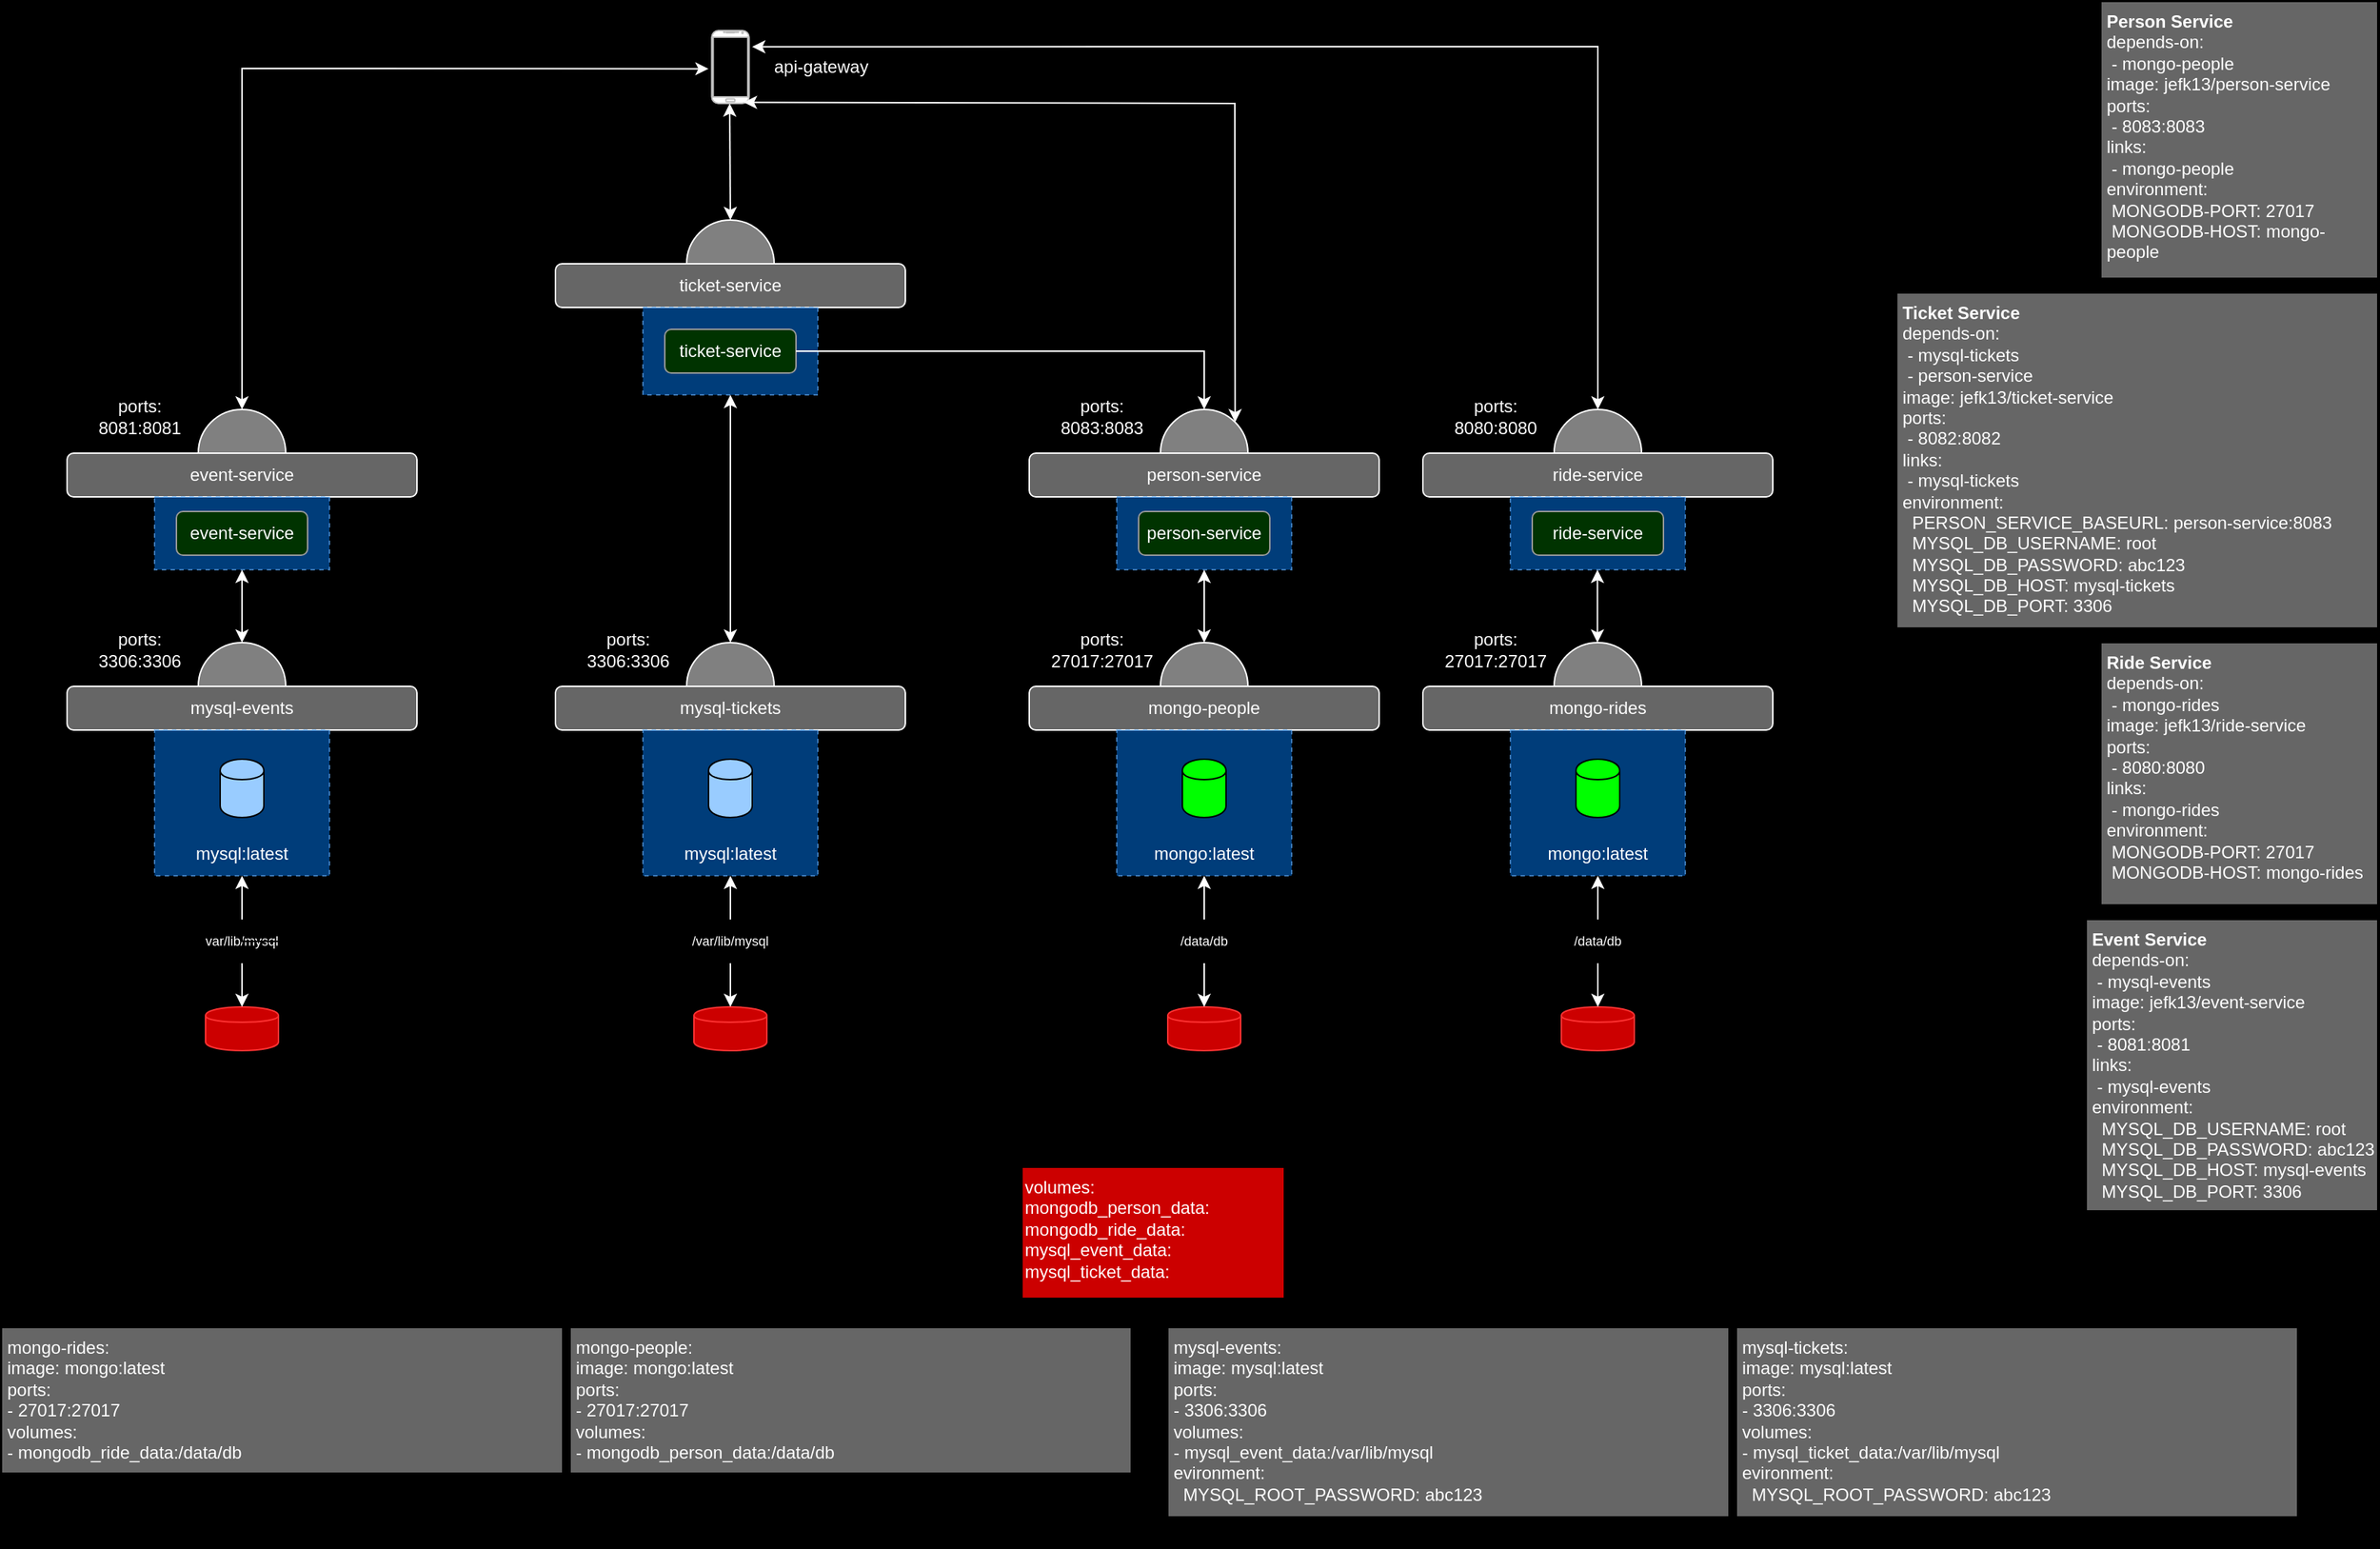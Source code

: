<mxfile version="25.0.3">
  <diagram name="Page-1" id="-sLu5EsLMUIvVq8ikMaI">
    <mxGraphModel dx="1593" dy="860" grid="1" gridSize="10" guides="1" tooltips="1" connect="1" arrows="1" fold="1" page="1" pageScale="1" pageWidth="850" pageHeight="1100" background="#000000" math="0" shadow="0">
      <root>
        <mxCell id="0" />
        <mxCell id="1" parent="0" />
        <mxCell id="pISSWWKWk6RPVyupkc65-1" value="&lt;div align=&quot;left&quot;&gt;&lt;b&gt;Person Service&lt;/b&gt;&lt;/div&gt;&lt;div align=&quot;left&quot;&gt;depends-on:&lt;/div&gt;&lt;div align=&quot;left&quot;&gt;&lt;b&gt;&amp;nbsp;&lt;/b&gt;- mongo-people&lt;b&gt;&lt;br&gt;&lt;/b&gt;&lt;/div&gt;&lt;div align=&quot;left&quot;&gt;image: jefk13/person-service&lt;br&gt;&lt;/div&gt;&lt;div&gt;ports:&lt;/div&gt;&lt;div&gt;&amp;nbsp;- 8083:8083&lt;/div&gt;&lt;div&gt;links:&lt;/div&gt;&lt;div&gt;&amp;nbsp;- mongo-people&lt;/div&gt;&lt;div&gt;environment:&lt;/div&gt;&lt;div&gt;&amp;nbsp;MONGODB-PORT: 27017&lt;br&gt;&lt;/div&gt;&lt;div&gt;&amp;nbsp;MONGODB-HOST: mongo-people&lt;br&gt;&lt;/div&gt;" style="whiteSpace=wrap;html=1;aspect=fixed;fillColor=#666666;align=left;rounded=0;verticalAlign=top;spacingLeft=2;fontColor=#FFFFFF;" parent="1" vertex="1">
          <mxGeometry x="1500" y="10" width="190" height="190" as="geometry" />
        </mxCell>
        <mxCell id="pISSWWKWk6RPVyupkc65-2" value="&lt;div align=&quot;left&quot;&gt;&lt;b&gt;Ticket Service&lt;/b&gt;&lt;/div&gt;&lt;div align=&quot;left&quot;&gt;depends-on:&lt;/div&gt;&lt;div align=&quot;left&quot;&gt;&amp;nbsp;- mysql-tickets&lt;/div&gt;&lt;div align=&quot;left&quot;&gt;&amp;nbsp;- person-service&lt;b&gt;&lt;br&gt;&lt;/b&gt;&lt;/div&gt;&lt;div align=&quot;left&quot;&gt;image: jefk13/ticket-service&lt;br&gt;&lt;/div&gt;&lt;div&gt;ports:&lt;/div&gt;&lt;div&gt;&amp;nbsp;- 8082:8082&lt;/div&gt;&lt;div&gt;links:&lt;/div&gt;&lt;div&gt;&amp;nbsp;- mysql-tickets&lt;/div&gt;&lt;div&gt;environment:&lt;/div&gt;&amp;nbsp; PERSON_SERVICE_BASEURL: person-service:8083&lt;br&gt;&amp;nbsp; MYSQL_DB_USERNAME: root&lt;br&gt;&amp;nbsp; MYSQL_DB_PASSWORD: abc123&lt;br&gt;&amp;nbsp; MYSQL_DB_HOST: mysql-tickets&lt;br&gt;&amp;nbsp; MYSQL_DB_PORT: 3306" style="whiteSpace=wrap;html=1;fillColor=#666666;align=left;rounded=0;verticalAlign=top;spacingLeft=2;fontColor=#FFFFFF;" parent="1" vertex="1">
          <mxGeometry x="1360" y="210" width="330" height="230" as="geometry" />
        </mxCell>
        <mxCell id="pISSWWKWk6RPVyupkc65-3" value="&lt;div align=&quot;left&quot;&gt;&lt;b&gt;Ride Service&lt;/b&gt;&lt;/div&gt;&lt;div align=&quot;left&quot;&gt;depends-on:&lt;/div&gt;&lt;div align=&quot;left&quot;&gt;&amp;nbsp;- mongo-rides&lt;/div&gt;&lt;div align=&quot;left&quot;&gt;image: jefk13/ride-service&lt;br&gt;&lt;/div&gt;&lt;div&gt;ports:&lt;/div&gt;&lt;div&gt;&amp;nbsp;- 8080:8080&lt;/div&gt;&lt;div&gt;links:&lt;/div&gt;&lt;div&gt;&amp;nbsp;- mongo-rides&lt;/div&gt;&lt;div&gt;environment:&lt;/div&gt;&lt;div&gt;&amp;nbsp;MONGODB-PORT: 27017&lt;br&gt;&lt;/div&gt;&amp;nbsp;MONGODB-HOST: mongo-rides" style="whiteSpace=wrap;html=1;fillColor=#666666;align=left;rounded=0;verticalAlign=top;spacingLeft=2;fontColor=#FFFFFF;" parent="1" vertex="1">
          <mxGeometry x="1500" y="450" width="190" height="180" as="geometry" />
        </mxCell>
        <mxCell id="pISSWWKWk6RPVyupkc65-4" value="&lt;div align=&quot;left&quot;&gt;&lt;b&gt;Event Service&lt;/b&gt;&lt;/div&gt;&lt;div align=&quot;left&quot;&gt;depends-on:&lt;/div&gt;&lt;div align=&quot;left&quot;&gt;&amp;nbsp;- mysql-events&lt;/div&gt;&lt;div align=&quot;left&quot;&gt;image: jefk13/event-service&lt;br&gt;&lt;/div&gt;&lt;div&gt;ports:&lt;/div&gt;&lt;div&gt;&amp;nbsp;- 8081:8081&lt;/div&gt;&lt;div&gt;links:&lt;/div&gt;&lt;div&gt;&amp;nbsp;- mysql-events&lt;/div&gt;environment:&lt;br&gt;&amp;nbsp; MYSQL_DB_USERNAME: root&lt;br&gt;&amp;nbsp; MYSQL_DB_PASSWORD: abc123&lt;br&gt;&amp;nbsp; MYSQL_DB_HOST: mysql-events&lt;br&gt;&amp;nbsp; MYSQL_DB_PORT: 3306" style="whiteSpace=wrap;html=1;fillColor=#666666;align=left;rounded=0;verticalAlign=top;spacingLeft=2;fontColor=#FFFFFF;" parent="1" vertex="1">
          <mxGeometry x="1490" y="640" width="200" height="200" as="geometry" />
        </mxCell>
        <mxCell id="pISSWWKWk6RPVyupkc65-7" value="&lt;span style=&quot;left: 37.484px; top: 332.295px; font-family: sans-serif; transform: scaleX(0.963);&quot; role=&quot;presentation&quot; dir=&quot;ltr&quot; class=&quot;textLayer--absolute&quot;&gt;mongo-people:&lt;/span&gt;&lt;br role=&quot;presentation&quot; class=&quot;textLayer--absolute&quot;&gt;&lt;span style=&quot;left: 39.397px; top: 340.327px; font-family: sans-serif; transform: scaleX(0.887);&quot; role=&quot;presentation&quot; dir=&quot;ltr&quot; class=&quot;textLayer--absolute&quot;&gt;image: mongo:latest&lt;/span&gt;&lt;br role=&quot;presentation&quot; class=&quot;textLayer--absolute&quot;&gt;&lt;span style=&quot;left: 39.397px; top: 348.933px; font-family: sans-serif; transform: scaleX(0.897);&quot; role=&quot;presentation&quot; dir=&quot;ltr&quot; class=&quot;textLayer--absolute&quot;&gt;ports:&lt;/span&gt;&lt;br role=&quot;presentation&quot; class=&quot;textLayer--absolute&quot;&gt;&lt;span style=&quot;left: 43.223px; top: 356.965px; font-family: sans-serif; transform: scaleX(0.938);&quot; role=&quot;presentation&quot; dir=&quot;ltr&quot; class=&quot;textLayer--absolute&quot;&gt;- 27017:27017&lt;/span&gt;&lt;br role=&quot;presentation&quot; class=&quot;textLayer--absolute&quot;&gt;&lt;span style=&quot;left: 39.397px; top: 365.571px; font-family: sans-serif; transform: scaleX(0.883);&quot; role=&quot;presentation&quot; dir=&quot;ltr&quot; class=&quot;textLayer--absolute&quot;&gt;volumes:&lt;/span&gt;&lt;br role=&quot;presentation&quot; class=&quot;textLayer--absolute&quot;&gt;&lt;span style=&quot;left: 43.223px; top: 373.603px; font-family: sans-serif; transform: scaleX(0.879);&quot; role=&quot;presentation&quot; dir=&quot;ltr&quot; class=&quot;textLayer--absolute&quot;&gt;- mongodb_person_data:/data/db&lt;/span&gt;&lt;span style=&quot;left: 41.31px; top: 390.242px; font-family: sans-serif; transform: scaleX(0.937);&quot; role=&quot;presentation&quot; dir=&quot;ltr&quot; class=&quot;textLayer--absolute&quot;&gt; &lt;br&gt;&lt;/span&gt;&lt;div&gt;&lt;br&gt;&lt;/div&gt;" style="whiteSpace=wrap;html=1;fillColor=#666666;align=left;rounded=0;verticalAlign=top;spacingLeft=2;fontSize=12;fontColor=#FFFFFF;" parent="1" vertex="1">
          <mxGeometry x="450" y="920" width="385" height="100" as="geometry" />
        </mxCell>
        <mxCell id="12s4rS00wi9rZ55LQjnT-1" value="&lt;span style=&quot;left: 37.484px; top: 332.295px; font-family: sans-serif; transform: scaleX(0.963);&quot; role=&quot;presentation&quot; dir=&quot;ltr&quot; class=&quot;textLayer--absolute&quot;&gt;mysql-tickets:&lt;/span&gt;&lt;br role=&quot;presentation&quot; class=&quot;textLayer--absolute&quot;&gt;&lt;span style=&quot;left: 39.397px; top: 340.327px; font-family: sans-serif; transform: scaleX(0.887);&quot; role=&quot;presentation&quot; dir=&quot;ltr&quot; class=&quot;textLayer--absolute&quot;&gt;image: mysql:latest&lt;/span&gt;&lt;br role=&quot;presentation&quot; class=&quot;textLayer--absolute&quot;&gt;&lt;span style=&quot;left: 39.397px; top: 348.933px; font-family: sans-serif; transform: scaleX(0.897);&quot; role=&quot;presentation&quot; dir=&quot;ltr&quot; class=&quot;textLayer--absolute&quot;&gt;ports:&lt;/span&gt;&lt;br role=&quot;presentation&quot; class=&quot;textLayer--absolute&quot;&gt;&lt;span style=&quot;left: 43.223px; top: 356.965px; font-family: sans-serif; transform: scaleX(0.938);&quot; role=&quot;presentation&quot; dir=&quot;ltr&quot; class=&quot;textLayer--absolute&quot;&gt;- 3306:3306&lt;/span&gt;&lt;br role=&quot;presentation&quot; class=&quot;textLayer--absolute&quot;&gt;&lt;span style=&quot;left: 39.397px; top: 365.571px; font-family: sans-serif; transform: scaleX(0.883);&quot; role=&quot;presentation&quot; dir=&quot;ltr&quot; class=&quot;textLayer--absolute&quot;&gt;volumes:&lt;/span&gt;&lt;br role=&quot;presentation&quot; class=&quot;textLayer--absolute&quot;&gt;&lt;div&gt;&lt;span style=&quot;left: 43.223px; top: 373.603px; font-family: sans-serif; transform: scaleX(0.879);&quot; role=&quot;presentation&quot; dir=&quot;ltr&quot; class=&quot;textLayer--absolute&quot;&gt;- mysql_ticket_data:/var/lib/mysql&lt;/span&gt;&lt;/div&gt;&lt;div&gt;&lt;span style=&quot;left: 43.223px; top: 373.603px; font-family: sans-serif; transform: scaleX(0.879);&quot; role=&quot;presentation&quot; dir=&quot;ltr&quot; class=&quot;textLayer--absolute&quot;&gt;evironment:&lt;/span&gt;&lt;/div&gt;&lt;div&gt;&lt;span style=&quot;left: 43.223px; top: 373.603px; font-family: sans-serif; transform: scaleX(0.879);&quot; role=&quot;presentation&quot; dir=&quot;ltr&quot; class=&quot;textLayer--absolute&quot;&gt;&amp;nbsp; MYSQL_ROOT_PASSWORD: abc123&lt;br&gt;&lt;/span&gt;&lt;/div&gt;&lt;div&gt;&lt;span style=&quot;left: 43.223px; top: 373.603px; font-family: sans-serif; transform: scaleX(0.879);&quot; role=&quot;presentation&quot; dir=&quot;ltr&quot; class=&quot;textLayer--absolute&quot;&gt;&lt;br&gt;&lt;/span&gt;&lt;span style=&quot;left: 41.31px; top: 390.242px; font-family: sans-serif; transform: scaleX(0.937);&quot; role=&quot;presentation&quot; dir=&quot;ltr&quot; class=&quot;textLayer--absolute&quot;&gt; &lt;/span&gt;&lt;/div&gt;&lt;div&gt;&lt;span style=&quot;left: 41.31px; top: 390.242px; font-family: sans-serif; transform: scaleX(0.937);&quot; role=&quot;presentation&quot; dir=&quot;ltr&quot; class=&quot;textLayer--absolute&quot;&gt;&lt;/span&gt;&lt;/div&gt;&lt;div&gt;&lt;br&gt;&lt;/div&gt;" style="whiteSpace=wrap;html=1;fillColor=#666666;align=left;rounded=0;verticalAlign=top;spacingLeft=2;fontSize=12;fontColor=#FFFFFF;" parent="1" vertex="1">
          <mxGeometry x="1250" y="920" width="385" height="130" as="geometry" />
        </mxCell>
        <mxCell id="12s4rS00wi9rZ55LQjnT-2" value="&lt;span style=&quot;left: 37.484px; top: 332.295px; font-family: sans-serif; transform: scaleX(0.963);&quot; role=&quot;presentation&quot; dir=&quot;ltr&quot; class=&quot;textLayer--absolute&quot;&gt;mysql-events:&lt;/span&gt;&lt;br role=&quot;presentation&quot; class=&quot;textLayer--absolute&quot;&gt;&lt;span style=&quot;left: 39.397px; top: 340.327px; font-family: sans-serif; transform: scaleX(0.887);&quot; role=&quot;presentation&quot; dir=&quot;ltr&quot; class=&quot;textLayer--absolute&quot;&gt;image: mysql:latest&lt;/span&gt;&lt;br role=&quot;presentation&quot; class=&quot;textLayer--absolute&quot;&gt;&lt;span style=&quot;left: 39.397px; top: 348.933px; font-family: sans-serif; transform: scaleX(0.897);&quot; role=&quot;presentation&quot; dir=&quot;ltr&quot; class=&quot;textLayer--absolute&quot;&gt;ports:&lt;/span&gt;&lt;br role=&quot;presentation&quot; class=&quot;textLayer--absolute&quot;&gt;&lt;span style=&quot;left: 43.223px; top: 356.965px; font-family: sans-serif; transform: scaleX(0.938);&quot; role=&quot;presentation&quot; dir=&quot;ltr&quot; class=&quot;textLayer--absolute&quot;&gt;- 3306:3306&lt;/span&gt;&lt;br role=&quot;presentation&quot; class=&quot;textLayer--absolute&quot;&gt;&lt;span style=&quot;left: 39.397px; top: 365.571px; font-family: sans-serif; transform: scaleX(0.883);&quot; role=&quot;presentation&quot; dir=&quot;ltr&quot; class=&quot;textLayer--absolute&quot;&gt;volumes:&lt;/span&gt;&lt;br role=&quot;presentation&quot; class=&quot;textLayer--absolute&quot;&gt;&lt;div&gt;&lt;span style=&quot;left: 43.223px; top: 373.603px; font-family: sans-serif; transform: scaleX(0.879);&quot; role=&quot;presentation&quot; dir=&quot;ltr&quot; class=&quot;textLayer--absolute&quot;&gt;- mysql_event_data:/var/lib/mysql&lt;/span&gt;&lt;/div&gt;&lt;div&gt;&lt;span style=&quot;left: 43.223px; top: 373.603px; font-family: sans-serif; transform: scaleX(0.879);&quot; role=&quot;presentation&quot; dir=&quot;ltr&quot; class=&quot;textLayer--absolute&quot;&gt;evironment:&lt;/span&gt;&lt;/div&gt;&lt;div&gt;&lt;span style=&quot;left: 43.223px; top: 373.603px; font-family: sans-serif; transform: scaleX(0.879);&quot; role=&quot;presentation&quot; dir=&quot;ltr&quot; class=&quot;textLayer--absolute&quot;&gt;&amp;nbsp; MYSQL_ROOT_PASSWORD: abc123&lt;br&gt;&lt;/span&gt;&lt;/div&gt;&lt;div&gt;&lt;span style=&quot;left: 43.223px; top: 373.603px; font-family: sans-serif; transform: scaleX(0.879);&quot; role=&quot;presentation&quot; dir=&quot;ltr&quot; class=&quot;textLayer--absolute&quot;&gt;&lt;br&gt;&lt;/span&gt;&lt;span style=&quot;left: 41.31px; top: 390.242px; font-family: sans-serif; transform: scaleX(0.937);&quot; role=&quot;presentation&quot; dir=&quot;ltr&quot; class=&quot;textLayer--absolute&quot;&gt; &lt;/span&gt;&lt;/div&gt;&lt;div&gt;&lt;span style=&quot;left: 41.31px; top: 390.242px; font-family: sans-serif; transform: scaleX(0.937);&quot; role=&quot;presentation&quot; dir=&quot;ltr&quot; class=&quot;textLayer--absolute&quot;&gt;&lt;/span&gt;&lt;/div&gt;&lt;div&gt;&lt;br&gt;&lt;/div&gt;" style="whiteSpace=wrap;html=1;fillColor=#666666;align=left;rounded=0;verticalAlign=top;spacingLeft=2;fontSize=12;fontColor=#FFFFFF;" parent="1" vertex="1">
          <mxGeometry x="860" y="920" width="385" height="130" as="geometry" />
        </mxCell>
        <mxCell id="12s4rS00wi9rZ55LQjnT-3" value="&lt;span style=&quot;left: 37.484px; top: 332.295px; font-family: sans-serif; transform: scaleX(0.963);&quot; role=&quot;presentation&quot; dir=&quot;ltr&quot; class=&quot;textLayer--absolute&quot;&gt;mongo-rides:&lt;/span&gt;&lt;br role=&quot;presentation&quot; class=&quot;textLayer--absolute&quot;&gt;&lt;span style=&quot;left: 39.397px; top: 340.327px; font-family: sans-serif; transform: scaleX(0.887);&quot; role=&quot;presentation&quot; dir=&quot;ltr&quot; class=&quot;textLayer--absolute&quot;&gt;image: mongo:latest&lt;/span&gt;&lt;br role=&quot;presentation&quot; class=&quot;textLayer--absolute&quot;&gt;&lt;span style=&quot;left: 39.397px; top: 348.933px; font-family: sans-serif; transform: scaleX(0.897);&quot; role=&quot;presentation&quot; dir=&quot;ltr&quot; class=&quot;textLayer--absolute&quot;&gt;ports:&lt;/span&gt;&lt;br role=&quot;presentation&quot; class=&quot;textLayer--absolute&quot;&gt;&lt;span style=&quot;left: 43.223px; top: 356.965px; font-family: sans-serif; transform: scaleX(0.938);&quot; role=&quot;presentation&quot; dir=&quot;ltr&quot; class=&quot;textLayer--absolute&quot;&gt;- 27017:27017&lt;/span&gt;&lt;br role=&quot;presentation&quot; class=&quot;textLayer--absolute&quot;&gt;&lt;span style=&quot;left: 39.397px; top: 365.571px; font-family: sans-serif; transform: scaleX(0.883);&quot; role=&quot;presentation&quot; dir=&quot;ltr&quot; class=&quot;textLayer--absolute&quot;&gt;volumes:&lt;/span&gt;&lt;br role=&quot;presentation&quot; class=&quot;textLayer--absolute&quot;&gt;&lt;span style=&quot;left: 43.223px; top: 373.603px; font-family: sans-serif; transform: scaleX(0.879);&quot; role=&quot;presentation&quot; dir=&quot;ltr&quot; class=&quot;textLayer--absolute&quot;&gt;- mongodb_ride_data:/data/db&lt;/span&gt;&lt;span style=&quot;left: 41.31px; top: 390.242px; font-family: sans-serif; transform: scaleX(0.937);&quot; role=&quot;presentation&quot; dir=&quot;ltr&quot; class=&quot;textLayer--absolute&quot;&gt; &lt;br&gt;&lt;/span&gt;&lt;div&gt;&lt;br&gt;&lt;/div&gt;" style="whiteSpace=wrap;html=1;fillColor=#666666;align=left;rounded=0;verticalAlign=top;spacingLeft=2;fontSize=12;fontColor=#FFFFFF;" parent="1" vertex="1">
          <mxGeometry x="60" y="920" width="385" height="100" as="geometry" />
        </mxCell>
        <mxCell id="12s4rS00wi9rZ55LQjnT-9" value="" style="group" parent="1" vertex="1" connectable="0">
          <mxGeometry x="105" y="290" width="240" height="110" as="geometry" />
        </mxCell>
        <mxCell id="12s4rS00wi9rZ55LQjnT-5" value="" style="ellipse;whiteSpace=wrap;html=1;aspect=fixed;fillColor=#808080;strokeColor=#FFFFFF;" parent="12s4rS00wi9rZ55LQjnT-9" vertex="1">
          <mxGeometry x="90" width="60" height="60" as="geometry" />
        </mxCell>
        <mxCell id="12s4rS00wi9rZ55LQjnT-4" value="&lt;font color=&quot;#ffffff&quot;&gt;event-service&lt;/font&gt;" style="rounded=1;whiteSpace=wrap;html=1;fillColor=#666666;strokeColor=#FFFFFF;" parent="12s4rS00wi9rZ55LQjnT-9" vertex="1">
          <mxGeometry y="30" width="240" height="30" as="geometry" />
        </mxCell>
        <mxCell id="12s4rS00wi9rZ55LQjnT-7" value="" style="rounded=0;whiteSpace=wrap;html=1;fillColor=#0066CC;dashed=1;strokeColor=#66B2FF;opacity=60;" parent="12s4rS00wi9rZ55LQjnT-9" vertex="1">
          <mxGeometry x="60" y="60" width="120" height="50" as="geometry" />
        </mxCell>
        <mxCell id="12s4rS00wi9rZ55LQjnT-8" value="event-service" style="rounded=1;whiteSpace=wrap;html=1;fillColor=#003300;strokeColor=#999999;fontColor=#FFFFFF;" parent="12s4rS00wi9rZ55LQjnT-9" vertex="1">
          <mxGeometry x="75" y="70" width="90" height="30" as="geometry" />
        </mxCell>
        <mxCell id="12s4rS00wi9rZ55LQjnT-11" value="" style="group" parent="1" vertex="1" connectable="0">
          <mxGeometry x="440" y="160" width="240" height="120" as="geometry" />
        </mxCell>
        <mxCell id="12s4rS00wi9rZ55LQjnT-12" value="" style="ellipse;whiteSpace=wrap;html=1;aspect=fixed;fillColor=#808080;strokeColor=#FFFFFF;" parent="12s4rS00wi9rZ55LQjnT-11" vertex="1">
          <mxGeometry x="90" width="60" height="60" as="geometry" />
        </mxCell>
        <mxCell id="12s4rS00wi9rZ55LQjnT-13" value="&lt;font color=&quot;#ffffff&quot;&gt;ticket-service&lt;/font&gt;" style="rounded=1;whiteSpace=wrap;html=1;fillColor=#666666;strokeColor=#FFFFFF;" parent="12s4rS00wi9rZ55LQjnT-11" vertex="1">
          <mxGeometry y="30" width="240" height="30" as="geometry" />
        </mxCell>
        <mxCell id="12s4rS00wi9rZ55LQjnT-14" value="" style="rounded=0;whiteSpace=wrap;html=1;fillColor=#0066CC;dashed=1;strokeColor=#66B2FF;opacity=60;" parent="12s4rS00wi9rZ55LQjnT-11" vertex="1">
          <mxGeometry x="60" y="60" width="120" height="60" as="geometry" />
        </mxCell>
        <mxCell id="12s4rS00wi9rZ55LQjnT-15" value="ticket-service" style="rounded=1;whiteSpace=wrap;html=1;fillColor=#003300;strokeColor=#999999;fontColor=#FFFFFF;" parent="12s4rS00wi9rZ55LQjnT-11" vertex="1">
          <mxGeometry x="75" y="75" width="90" height="30" as="geometry" />
        </mxCell>
        <mxCell id="12s4rS00wi9rZ55LQjnT-16" value="" style="group" parent="1" vertex="1" connectable="0">
          <mxGeometry x="1035" y="290" width="240" height="110" as="geometry" />
        </mxCell>
        <mxCell id="12s4rS00wi9rZ55LQjnT-17" value="" style="ellipse;whiteSpace=wrap;html=1;aspect=fixed;fillColor=#808080;strokeColor=#FFFFFF;" parent="12s4rS00wi9rZ55LQjnT-16" vertex="1">
          <mxGeometry x="90" width="60" height="60" as="geometry" />
        </mxCell>
        <mxCell id="12s4rS00wi9rZ55LQjnT-18" value="&lt;font color=&quot;#ffffff&quot;&gt;ride-service&lt;/font&gt;" style="rounded=1;whiteSpace=wrap;html=1;fillColor=#666666;strokeColor=#FFFFFF;" parent="12s4rS00wi9rZ55LQjnT-16" vertex="1">
          <mxGeometry y="30" width="240" height="30" as="geometry" />
        </mxCell>
        <mxCell id="12s4rS00wi9rZ55LQjnT-19" value="" style="rounded=0;whiteSpace=wrap;html=1;fillColor=#0066CC;dashed=1;strokeColor=#66B2FF;opacity=60;" parent="12s4rS00wi9rZ55LQjnT-16" vertex="1">
          <mxGeometry x="60" y="60" width="120" height="50" as="geometry" />
        </mxCell>
        <mxCell id="12s4rS00wi9rZ55LQjnT-20" value="ride-service" style="rounded=1;whiteSpace=wrap;html=1;fillColor=#003300;strokeColor=#999999;fontColor=#FFFFFF;" parent="12s4rS00wi9rZ55LQjnT-16" vertex="1">
          <mxGeometry x="75" y="70" width="90" height="30" as="geometry" />
        </mxCell>
        <mxCell id="12s4rS00wi9rZ55LQjnT-113" value="&lt;div&gt;ports:&lt;/div&gt;&lt;div&gt;8080:8080&lt;br&gt;&lt;/div&gt;" style="text;html=1;align=center;verticalAlign=middle;whiteSpace=wrap;rounded=0;fontColor=#FFFFFF;fontSize=12;" parent="12s4rS00wi9rZ55LQjnT-16" vertex="1">
          <mxGeometry x="20" y="-10" width="60" height="30" as="geometry" />
        </mxCell>
        <mxCell id="12s4rS00wi9rZ55LQjnT-21" value="" style="group" parent="1" vertex="1" connectable="0">
          <mxGeometry x="765" y="290" width="240" height="110" as="geometry" />
        </mxCell>
        <mxCell id="12s4rS00wi9rZ55LQjnT-22" value="" style="ellipse;whiteSpace=wrap;html=1;aspect=fixed;fillColor=#808080;strokeColor=#FFFFFF;" parent="12s4rS00wi9rZ55LQjnT-21" vertex="1">
          <mxGeometry x="90" width="60" height="60" as="geometry" />
        </mxCell>
        <mxCell id="12s4rS00wi9rZ55LQjnT-23" value="&lt;font color=&quot;#ffffff&quot;&gt;person-service&lt;/font&gt;" style="rounded=1;whiteSpace=wrap;html=1;fillColor=#666666;strokeColor=#FFFFFF;" parent="12s4rS00wi9rZ55LQjnT-21" vertex="1">
          <mxGeometry y="30" width="240" height="30" as="geometry" />
        </mxCell>
        <mxCell id="12s4rS00wi9rZ55LQjnT-24" value="" style="rounded=0;whiteSpace=wrap;html=1;fillColor=#0066CC;dashed=1;strokeColor=#66B2FF;opacity=60;" parent="12s4rS00wi9rZ55LQjnT-21" vertex="1">
          <mxGeometry x="60" y="60" width="120" height="50" as="geometry" />
        </mxCell>
        <mxCell id="12s4rS00wi9rZ55LQjnT-25" value="person-service" style="rounded=1;whiteSpace=wrap;html=1;fillColor=#003300;strokeColor=#999999;fontColor=#FFFFFF;" parent="12s4rS00wi9rZ55LQjnT-21" vertex="1">
          <mxGeometry x="75" y="70" width="90" height="30" as="geometry" />
        </mxCell>
        <mxCell id="12s4rS00wi9rZ55LQjnT-27" value="" style="endArrow=classic;html=1;rounded=0;exitX=1;exitY=0.5;exitDx=0;exitDy=0;entryX=0.5;entryY=0;entryDx=0;entryDy=0;strokeColor=#FFFFFF;" parent="1" source="12s4rS00wi9rZ55LQjnT-15" target="12s4rS00wi9rZ55LQjnT-22" edge="1">
          <mxGeometry width="50" height="50" relative="1" as="geometry">
            <mxPoint x="695" y="370" as="sourcePoint" />
            <mxPoint x="885" y="250" as="targetPoint" />
            <Array as="points">
              <mxPoint x="885" y="250" />
            </Array>
          </mxGeometry>
        </mxCell>
        <mxCell id="12s4rS00wi9rZ55LQjnT-29" value="" style="group" parent="1" vertex="1" connectable="0">
          <mxGeometry x="105" y="450" width="240" height="160" as="geometry" />
        </mxCell>
        <mxCell id="12s4rS00wi9rZ55LQjnT-30" value="" style="ellipse;whiteSpace=wrap;html=1;aspect=fixed;fillColor=#808080;strokeColor=#FFFFFF;" parent="12s4rS00wi9rZ55LQjnT-29" vertex="1">
          <mxGeometry x="90" width="60" height="60" as="geometry" />
        </mxCell>
        <mxCell id="12s4rS00wi9rZ55LQjnT-31" value="&lt;font color=&quot;#ffffff&quot;&gt;mysql-events&lt;/font&gt;" style="rounded=1;whiteSpace=wrap;html=1;fillColor=#666666;strokeColor=#FFFFFF;" parent="12s4rS00wi9rZ55LQjnT-29" vertex="1">
          <mxGeometry y="30" width="240" height="30" as="geometry" />
        </mxCell>
        <mxCell id="12s4rS00wi9rZ55LQjnT-32" value="" style="rounded=0;whiteSpace=wrap;html=1;fillColor=#0066CC;dashed=1;strokeColor=#66B2FF;opacity=60;" parent="12s4rS00wi9rZ55LQjnT-29" vertex="1">
          <mxGeometry x="60" y="60" width="120" height="100" as="geometry" />
        </mxCell>
        <mxCell id="12s4rS00wi9rZ55LQjnT-38" value="" style="shape=cylinder;whiteSpace=wrap;html=1;boundedLbl=1;backgroundOutline=1;fillColor=#99CCFF;strokeColor=default;" parent="12s4rS00wi9rZ55LQjnT-29" vertex="1">
          <mxGeometry x="105" y="80" width="30" height="40" as="geometry" />
        </mxCell>
        <mxCell id="12s4rS00wi9rZ55LQjnT-40" value="mysql:latest" style="text;html=1;align=center;verticalAlign=middle;whiteSpace=wrap;rounded=0;fontColor=#FFFFFF;" parent="12s4rS00wi9rZ55LQjnT-29" vertex="1">
          <mxGeometry x="90" y="130" width="60" height="30" as="geometry" />
        </mxCell>
        <mxCell id="12s4rS00wi9rZ55LQjnT-46" value="&lt;div&gt;ports:&lt;/div&gt;&lt;div&gt;3306:3306&lt;br&gt;&lt;/div&gt;" style="text;html=1;align=center;verticalAlign=middle;whiteSpace=wrap;rounded=0;fontColor=#FFFFFF;fontSize=12;" parent="12s4rS00wi9rZ55LQjnT-29" vertex="1">
          <mxGeometry x="20" y="-10" width="60" height="30" as="geometry" />
        </mxCell>
        <mxCell id="12s4rS00wi9rZ55LQjnT-34" value="" style="endArrow=classic;startArrow=classic;html=1;rounded=0;entryX=0.5;entryY=1;entryDx=0;entryDy=0;exitX=0.5;exitY=0;exitDx=0;exitDy=0;strokeColor=#FFFFFF;" parent="1" source="12s4rS00wi9rZ55LQjnT-30" target="12s4rS00wi9rZ55LQjnT-7" edge="1">
          <mxGeometry width="50" height="50" relative="1" as="geometry">
            <mxPoint x="545" y="420" as="sourcePoint" />
            <mxPoint x="595" y="370" as="targetPoint" />
          </mxGeometry>
        </mxCell>
        <mxCell id="12s4rS00wi9rZ55LQjnT-37" value="" style="shape=cylinder;whiteSpace=wrap;html=1;boundedLbl=1;backgroundOutline=1;fillColor=#CC0000;strokeColor=#FF3333;" parent="1" vertex="1">
          <mxGeometry x="200" y="700" width="50" height="30" as="geometry" />
        </mxCell>
        <mxCell id="12s4rS00wi9rZ55LQjnT-41" value="var/lib/mysql" style="text;html=1;align=center;verticalAlign=middle;whiteSpace=wrap;rounded=0;fontColor=#FFFFFF;fontSize=9;" parent="1" vertex="1">
          <mxGeometry x="195" y="640" width="60" height="30" as="geometry" />
        </mxCell>
        <mxCell id="12s4rS00wi9rZ55LQjnT-43" value="" style="endArrow=classic;html=1;rounded=0;entryX=0.5;entryY=0;entryDx=0;entryDy=0;exitX=0.5;exitY=1;exitDx=0;exitDy=0;strokeColor=#FFFFFF;" parent="1" source="12s4rS00wi9rZ55LQjnT-41" target="12s4rS00wi9rZ55LQjnT-37" edge="1">
          <mxGeometry width="50" height="50" relative="1" as="geometry">
            <mxPoint x="135" y="570" as="sourcePoint" />
            <mxPoint x="185" y="520" as="targetPoint" />
          </mxGeometry>
        </mxCell>
        <mxCell id="12s4rS00wi9rZ55LQjnT-44" value="" style="endArrow=classic;html=1;rounded=0;exitX=0.5;exitY=0;exitDx=0;exitDy=0;entryX=0.5;entryY=1;entryDx=0;entryDy=0;strokeColor=#FFFFFF;" parent="1" source="12s4rS00wi9rZ55LQjnT-41" target="12s4rS00wi9rZ55LQjnT-32" edge="1">
          <mxGeometry width="50" height="50" relative="1" as="geometry">
            <mxPoint x="135" y="570" as="sourcePoint" />
            <mxPoint x="185" y="520" as="targetPoint" />
          </mxGeometry>
        </mxCell>
        <mxCell id="12s4rS00wi9rZ55LQjnT-47" value="" style="group" parent="1" vertex="1" connectable="0">
          <mxGeometry x="765" y="450" width="240" height="160" as="geometry" />
        </mxCell>
        <mxCell id="12s4rS00wi9rZ55LQjnT-48" value="" style="ellipse;whiteSpace=wrap;html=1;aspect=fixed;fillColor=#808080;strokeColor=#FFFFFF;" parent="12s4rS00wi9rZ55LQjnT-47" vertex="1">
          <mxGeometry x="90" width="60" height="60" as="geometry" />
        </mxCell>
        <mxCell id="12s4rS00wi9rZ55LQjnT-49" value="&lt;font color=&quot;#ffffff&quot;&gt;mongo-people&lt;/font&gt;" style="rounded=1;whiteSpace=wrap;html=1;fillColor=#666666;strokeColor=#FFFFFF;" parent="12s4rS00wi9rZ55LQjnT-47" vertex="1">
          <mxGeometry y="30" width="240" height="30" as="geometry" />
        </mxCell>
        <mxCell id="12s4rS00wi9rZ55LQjnT-50" value="" style="rounded=0;whiteSpace=wrap;html=1;fillColor=#0066CC;dashed=1;strokeColor=#66B2FF;opacity=60;" parent="12s4rS00wi9rZ55LQjnT-47" vertex="1">
          <mxGeometry x="60" y="60" width="120" height="100" as="geometry" />
        </mxCell>
        <mxCell id="12s4rS00wi9rZ55LQjnT-51" value="" style="shape=cylinder;whiteSpace=wrap;html=1;boundedLbl=1;backgroundOutline=1;fillColor=#00FF00;strokeColor=default;" parent="12s4rS00wi9rZ55LQjnT-47" vertex="1">
          <mxGeometry x="105" y="80" width="30" height="40" as="geometry" />
        </mxCell>
        <mxCell id="12s4rS00wi9rZ55LQjnT-52" value="mongo:latest" style="text;html=1;align=center;verticalAlign=middle;whiteSpace=wrap;rounded=0;fontColor=#FFFFFF;" parent="12s4rS00wi9rZ55LQjnT-47" vertex="1">
          <mxGeometry x="90" y="130" width="60" height="30" as="geometry" />
        </mxCell>
        <mxCell id="12s4rS00wi9rZ55LQjnT-53" value="&lt;div&gt;ports:&lt;/div&gt;&lt;div&gt;27017:27017&lt;br&gt;&lt;/div&gt;" style="text;html=1;align=center;verticalAlign=middle;whiteSpace=wrap;rounded=0;fontColor=#FFFFFF;fontSize=12;" parent="12s4rS00wi9rZ55LQjnT-47" vertex="1">
          <mxGeometry x="20" y="-10" width="60" height="30" as="geometry" />
        </mxCell>
        <mxCell id="12s4rS00wi9rZ55LQjnT-54" value="" style="shape=cylinder;whiteSpace=wrap;html=1;boundedLbl=1;backgroundOutline=1;fillColor=#CC0000;strokeColor=#FF3333;" parent="1" vertex="1">
          <mxGeometry x="860" y="700" width="50" height="30" as="geometry" />
        </mxCell>
        <mxCell id="12s4rS00wi9rZ55LQjnT-55" value="/data/db" style="text;html=1;align=center;verticalAlign=middle;whiteSpace=wrap;rounded=0;fontColor=#FFFFFF;fontSize=9;" parent="1" vertex="1">
          <mxGeometry x="855" y="640" width="60" height="30" as="geometry" />
        </mxCell>
        <mxCell id="12s4rS00wi9rZ55LQjnT-56" value="" style="endArrow=classic;html=1;rounded=0;entryX=0.5;entryY=0;entryDx=0;entryDy=0;exitX=0.5;exitY=1;exitDx=0;exitDy=0;strokeColor=#FFFFFF;" parent="1" source="12s4rS00wi9rZ55LQjnT-55" target="12s4rS00wi9rZ55LQjnT-54" edge="1">
          <mxGeometry width="50" height="50" relative="1" as="geometry">
            <mxPoint x="795" y="570" as="sourcePoint" />
            <mxPoint x="845" y="520" as="targetPoint" />
          </mxGeometry>
        </mxCell>
        <mxCell id="12s4rS00wi9rZ55LQjnT-57" value="" style="endArrow=classic;html=1;rounded=0;exitX=0.5;exitY=0;exitDx=0;exitDy=0;entryX=0.5;entryY=1;entryDx=0;entryDy=0;strokeColor=#FFFFFF;" parent="1" source="12s4rS00wi9rZ55LQjnT-55" target="12s4rS00wi9rZ55LQjnT-52" edge="1">
          <mxGeometry width="50" height="50" relative="1" as="geometry">
            <mxPoint x="795" y="570" as="sourcePoint" />
            <mxPoint x="845" y="520" as="targetPoint" />
          </mxGeometry>
        </mxCell>
        <mxCell id="12s4rS00wi9rZ55LQjnT-58" value="" style="group" parent="1" vertex="1" connectable="0">
          <mxGeometry x="1035" y="450" width="240" height="160" as="geometry" />
        </mxCell>
        <mxCell id="12s4rS00wi9rZ55LQjnT-59" value="" style="ellipse;whiteSpace=wrap;html=1;aspect=fixed;fillColor=#808080;strokeColor=#FFFFFF;" parent="12s4rS00wi9rZ55LQjnT-58" vertex="1">
          <mxGeometry x="90" width="60" height="60" as="geometry" />
        </mxCell>
        <mxCell id="12s4rS00wi9rZ55LQjnT-60" value="&lt;font color=&quot;#ffffff&quot;&gt;mongo-rides&lt;/font&gt;" style="rounded=1;whiteSpace=wrap;html=1;fillColor=#666666;strokeColor=#FFFFFF;" parent="12s4rS00wi9rZ55LQjnT-58" vertex="1">
          <mxGeometry y="30" width="240" height="30" as="geometry" />
        </mxCell>
        <mxCell id="12s4rS00wi9rZ55LQjnT-61" value="" style="rounded=0;whiteSpace=wrap;html=1;fillColor=#0066CC;dashed=1;strokeColor=#66B2FF;opacity=60;" parent="12s4rS00wi9rZ55LQjnT-58" vertex="1">
          <mxGeometry x="60" y="60" width="120" height="100" as="geometry" />
        </mxCell>
        <mxCell id="12s4rS00wi9rZ55LQjnT-62" value="" style="shape=cylinder;whiteSpace=wrap;html=1;boundedLbl=1;backgroundOutline=1;fillColor=#00FF00;strokeColor=default;" parent="12s4rS00wi9rZ55LQjnT-58" vertex="1">
          <mxGeometry x="105" y="80" width="30" height="40" as="geometry" />
        </mxCell>
        <mxCell id="12s4rS00wi9rZ55LQjnT-63" value="mongo:latest" style="text;html=1;align=center;verticalAlign=middle;whiteSpace=wrap;rounded=0;fontColor=#FFFFFF;" parent="12s4rS00wi9rZ55LQjnT-58" vertex="1">
          <mxGeometry x="90" y="130" width="60" height="30" as="geometry" />
        </mxCell>
        <mxCell id="12s4rS00wi9rZ55LQjnT-64" value="&lt;div&gt;ports:&lt;/div&gt;&lt;div&gt;27017:27017&lt;br&gt;&lt;/div&gt;" style="text;html=1;align=center;verticalAlign=middle;whiteSpace=wrap;rounded=0;fontColor=#FFFFFF;fontSize=12;" parent="12s4rS00wi9rZ55LQjnT-58" vertex="1">
          <mxGeometry x="20" y="-10" width="60" height="30" as="geometry" />
        </mxCell>
        <mxCell id="12s4rS00wi9rZ55LQjnT-65" value="" style="shape=cylinder;whiteSpace=wrap;html=1;boundedLbl=1;backgroundOutline=1;fillColor=#CC0000;strokeColor=#FF3333;" parent="1" vertex="1">
          <mxGeometry x="1130" y="700" width="50" height="30" as="geometry" />
        </mxCell>
        <mxCell id="12s4rS00wi9rZ55LQjnT-66" value="/data/db" style="text;html=1;align=center;verticalAlign=middle;whiteSpace=wrap;rounded=0;fontColor=#FFFFFF;fontSize=9;" parent="1" vertex="1">
          <mxGeometry x="1125" y="640" width="60" height="30" as="geometry" />
        </mxCell>
        <mxCell id="12s4rS00wi9rZ55LQjnT-67" value="" style="endArrow=classic;html=1;rounded=0;entryX=0.5;entryY=0;entryDx=0;entryDy=0;exitX=0.5;exitY=1;exitDx=0;exitDy=0;strokeColor=#FFFFFF;" parent="1" source="12s4rS00wi9rZ55LQjnT-66" target="12s4rS00wi9rZ55LQjnT-65" edge="1">
          <mxGeometry width="50" height="50" relative="1" as="geometry">
            <mxPoint x="1065" y="570" as="sourcePoint" />
            <mxPoint x="1115" y="520" as="targetPoint" />
          </mxGeometry>
        </mxCell>
        <mxCell id="12s4rS00wi9rZ55LQjnT-68" value="" style="endArrow=classic;html=1;rounded=0;exitX=0.5;exitY=0;exitDx=0;exitDy=0;entryX=0.5;entryY=1;entryDx=0;entryDy=0;strokeColor=#FFFFFF;" parent="1" source="12s4rS00wi9rZ55LQjnT-66" target="12s4rS00wi9rZ55LQjnT-63" edge="1">
          <mxGeometry width="50" height="50" relative="1" as="geometry">
            <mxPoint x="1065" y="570" as="sourcePoint" />
            <mxPoint x="1115" y="520" as="targetPoint" />
          </mxGeometry>
        </mxCell>
        <mxCell id="12s4rS00wi9rZ55LQjnT-100" value="" style="group" parent="1" vertex="1" connectable="0">
          <mxGeometry x="440" y="450" width="240" height="160" as="geometry" />
        </mxCell>
        <mxCell id="12s4rS00wi9rZ55LQjnT-101" value="" style="ellipse;whiteSpace=wrap;html=1;aspect=fixed;fillColor=#808080;strokeColor=#FFFFFF;" parent="12s4rS00wi9rZ55LQjnT-100" vertex="1">
          <mxGeometry x="90" width="60" height="60" as="geometry" />
        </mxCell>
        <mxCell id="12s4rS00wi9rZ55LQjnT-102" value="&lt;font color=&quot;#ffffff&quot;&gt;mysql-tickets&lt;/font&gt;" style="rounded=1;whiteSpace=wrap;html=1;fillColor=#666666;strokeColor=#FFFFFF;" parent="12s4rS00wi9rZ55LQjnT-100" vertex="1">
          <mxGeometry y="30" width="240" height="30" as="geometry" />
        </mxCell>
        <mxCell id="12s4rS00wi9rZ55LQjnT-103" value="" style="rounded=0;whiteSpace=wrap;html=1;fillColor=#0066CC;dashed=1;strokeColor=#66B2FF;opacity=60;" parent="12s4rS00wi9rZ55LQjnT-100" vertex="1">
          <mxGeometry x="60" y="60" width="120" height="100" as="geometry" />
        </mxCell>
        <mxCell id="12s4rS00wi9rZ55LQjnT-104" value="" style="shape=cylinder;whiteSpace=wrap;html=1;boundedLbl=1;backgroundOutline=1;fillColor=#99CCFF;strokeColor=default;" parent="12s4rS00wi9rZ55LQjnT-100" vertex="1">
          <mxGeometry x="105" y="80" width="30" height="40" as="geometry" />
        </mxCell>
        <mxCell id="12s4rS00wi9rZ55LQjnT-105" value="mysql:latest" style="text;html=1;align=center;verticalAlign=middle;whiteSpace=wrap;rounded=0;fontColor=#FFFFFF;" parent="12s4rS00wi9rZ55LQjnT-100" vertex="1">
          <mxGeometry x="90" y="130" width="60" height="30" as="geometry" />
        </mxCell>
        <mxCell id="12s4rS00wi9rZ55LQjnT-106" value="&lt;div&gt;ports:&lt;/div&gt;&lt;div&gt;3306:3306&lt;br&gt;&lt;/div&gt;" style="text;html=1;align=center;verticalAlign=middle;whiteSpace=wrap;rounded=0;fontColor=#FFFFFF;fontSize=12;" parent="12s4rS00wi9rZ55LQjnT-100" vertex="1">
          <mxGeometry x="20" y="-10" width="60" height="30" as="geometry" />
        </mxCell>
        <mxCell id="12s4rS00wi9rZ55LQjnT-107" value="" style="shape=cylinder;whiteSpace=wrap;html=1;boundedLbl=1;backgroundOutline=1;fillColor=#CC0000;strokeColor=#FF3333;" parent="1" vertex="1">
          <mxGeometry x="535" y="700" width="50" height="30" as="geometry" />
        </mxCell>
        <mxCell id="12s4rS00wi9rZ55LQjnT-108" value="/var/lib/mysql" style="text;html=1;align=center;verticalAlign=middle;whiteSpace=wrap;rounded=0;fontColor=#FFFFFF;fontSize=9;" parent="1" vertex="1">
          <mxGeometry x="530" y="640" width="60" height="30" as="geometry" />
        </mxCell>
        <mxCell id="12s4rS00wi9rZ55LQjnT-109" value="" style="endArrow=classic;html=1;rounded=0;entryX=0.5;entryY=0;entryDx=0;entryDy=0;exitX=0.5;exitY=1;exitDx=0;exitDy=0;strokeColor=#FFFFFF;" parent="1" source="12s4rS00wi9rZ55LQjnT-108" target="12s4rS00wi9rZ55LQjnT-107" edge="1">
          <mxGeometry width="50" height="50" relative="1" as="geometry">
            <mxPoint x="470" y="570" as="sourcePoint" />
            <mxPoint x="520" y="520" as="targetPoint" />
          </mxGeometry>
        </mxCell>
        <mxCell id="12s4rS00wi9rZ55LQjnT-110" value="" style="endArrow=classic;html=1;rounded=0;exitX=0.5;exitY=0;exitDx=0;exitDy=0;entryX=0.5;entryY=1;entryDx=0;entryDy=0;strokeColor=#FFFFFF;" parent="1" source="12s4rS00wi9rZ55LQjnT-108" target="12s4rS00wi9rZ55LQjnT-105" edge="1">
          <mxGeometry width="50" height="50" relative="1" as="geometry">
            <mxPoint x="470" y="570" as="sourcePoint" />
            <mxPoint x="520" y="520" as="targetPoint" />
          </mxGeometry>
        </mxCell>
        <mxCell id="12s4rS00wi9rZ55LQjnT-111" value="" style="endArrow=classic;startArrow=classic;html=1;rounded=0;entryX=0.5;entryY=1;entryDx=0;entryDy=0;exitX=0.5;exitY=0;exitDx=0;exitDy=0;strokeColor=#FFFFFF;" parent="1" source="12s4rS00wi9rZ55LQjnT-101" target="12s4rS00wi9rZ55LQjnT-14" edge="1">
          <mxGeometry width="50" height="50" relative="1" as="geometry">
            <mxPoint x="575" y="580" as="sourcePoint" />
            <mxPoint x="625" y="530" as="targetPoint" />
          </mxGeometry>
        </mxCell>
        <mxCell id="12s4rS00wi9rZ55LQjnT-45" value="&lt;div&gt;ports:&lt;/div&gt;&lt;div&gt;8081:8081&lt;br&gt;&lt;/div&gt;" style="text;html=1;align=center;verticalAlign=middle;whiteSpace=wrap;rounded=0;fontColor=#FFFFFF;fontSize=12;" parent="1" vertex="1">
          <mxGeometry x="125" y="280" width="60" height="30" as="geometry" />
        </mxCell>
        <mxCell id="12s4rS00wi9rZ55LQjnT-112" value="&lt;div&gt;ports:&lt;/div&gt;&lt;div&gt;8083:8083&lt;br&gt;&lt;/div&gt;" style="text;html=1;align=center;verticalAlign=middle;whiteSpace=wrap;rounded=0;fontColor=#FFFFFF;fontSize=12;" parent="1" vertex="1">
          <mxGeometry x="785" y="280" width="60" height="30" as="geometry" />
        </mxCell>
        <mxCell id="12s4rS00wi9rZ55LQjnT-114" value="&lt;div&gt;volumes:&lt;/div&gt;&lt;div&gt;mongodb_person_data:&lt;/div&gt;&lt;div&gt;mongodb_ride_data:&lt;/div&gt;&lt;div&gt;mysql_event_data:&lt;/div&gt;&lt;div&gt;mysql_ticket_data:&lt;br&gt;&lt;/div&gt;&lt;div&gt;&lt;br&gt;&lt;/div&gt;" style="rounded=0;whiteSpace=wrap;html=1;fillColor=#CC0000;fontColor=#FFFFFF;align=left;verticalAlign=top;" parent="1" vertex="1">
          <mxGeometry x="760" y="810" width="180" height="90" as="geometry" />
        </mxCell>
        <mxCell id="L0pvZLYWbtWFpHT2_KAi-1" style="edgeStyle=orthogonalEdgeStyle;rounded=0;orthogonalLoop=1;jettySize=auto;html=1;exitX=1;exitY=0.5;exitDx=0;exitDy=0;entryX=0.5;entryY=0;entryDx=0;entryDy=0;" edge="1" parent="1" source="12s4rS00wi9rZ55LQjnT-41" target="12s4rS00wi9rZ55LQjnT-41">
          <mxGeometry relative="1" as="geometry" />
        </mxCell>
        <mxCell id="L0pvZLYWbtWFpHT2_KAi-4" style="edgeStyle=orthogonalEdgeStyle;rounded=0;orthogonalLoop=1;jettySize=auto;html=1;entryX=0.5;entryY=0;entryDx=0;entryDy=0;" edge="1" parent="1" target="12s4rS00wi9rZ55LQjnT-37">
          <mxGeometry relative="1" as="geometry">
            <mxPoint x="225" y="700" as="sourcePoint" />
          </mxGeometry>
        </mxCell>
        <mxCell id="L0pvZLYWbtWFpHT2_KAi-6" value="" style="verticalLabelPosition=bottom;verticalAlign=top;html=1;shadow=0;dashed=0;strokeWidth=1;shape=mxgraph.android.phone2;strokeColor=#c0c0c0;" vertex="1" parent="1">
          <mxGeometry x="547.18" y="30" width="25.64" height="50" as="geometry" />
        </mxCell>
        <mxCell id="L0pvZLYWbtWFpHT2_KAi-7" value="&lt;font color=&quot;#ffffff&quot;&gt;api-gateway&lt;span style=&quot;white-space: pre;&quot;&gt;&#x9;&lt;/span&gt;&lt;/font&gt;" style="text;html=1;align=center;verticalAlign=middle;whiteSpace=wrap;rounded=0;" vertex="1" parent="1">
          <mxGeometry x="580" y="35" width="100" height="40" as="geometry" />
        </mxCell>
        <mxCell id="L0pvZLYWbtWFpHT2_KAi-8" value="" style="endArrow=classic;startArrow=classic;html=1;rounded=0;entryX=0.5;entryY=1;entryDx=0;entryDy=0;exitX=0.5;exitY=0;exitDx=0;exitDy=0;strokeColor=#FFFFFF;" edge="1" parent="1" source="12s4rS00wi9rZ55LQjnT-12">
          <mxGeometry width="50" height="50" relative="1" as="geometry">
            <mxPoint x="559.52" y="250" as="sourcePoint" />
            <mxPoint x="559.52" y="80" as="targetPoint" />
          </mxGeometry>
        </mxCell>
        <mxCell id="L0pvZLYWbtWFpHT2_KAi-9" value="" style="endArrow=classic;startArrow=classic;html=1;rounded=0;entryX=-0.085;entryY=0.524;entryDx=0;entryDy=0;exitX=0.5;exitY=0;exitDx=0;exitDy=0;strokeColor=#FFFFFF;entryPerimeter=0;" edge="1" parent="1" source="12s4rS00wi9rZ55LQjnT-5" target="L0pvZLYWbtWFpHT2_KAi-6">
          <mxGeometry width="50" height="50" relative="1" as="geometry">
            <mxPoint x="570" y="170" as="sourcePoint" />
            <mxPoint x="569.52" y="90" as="targetPoint" />
            <Array as="points">
              <mxPoint x="225" y="56" />
            </Array>
          </mxGeometry>
        </mxCell>
        <mxCell id="L0pvZLYWbtWFpHT2_KAi-10" value="" style="endArrow=classic;startArrow=classic;html=1;rounded=0;entryX=1.083;entryY=0.222;entryDx=0;entryDy=0;exitX=0.5;exitY=0;exitDx=0;exitDy=0;strokeColor=#FFFFFF;entryPerimeter=0;" edge="1" parent="1" source="12s4rS00wi9rZ55LQjnT-17" target="L0pvZLYWbtWFpHT2_KAi-6">
          <mxGeometry width="50" height="50" relative="1" as="geometry">
            <mxPoint x="950" y="300" as="sourcePoint" />
            <mxPoint x="1270" y="66" as="targetPoint" />
            <Array as="points">
              <mxPoint x="1155" y="41" />
            </Array>
          </mxGeometry>
        </mxCell>
        <mxCell id="L0pvZLYWbtWFpHT2_KAi-11" value="" style="endArrow=classic;startArrow=classic;html=1;rounded=0;entryX=0.86;entryY=0.984;entryDx=0;entryDy=0;exitX=1;exitY=0;exitDx=0;exitDy=0;strokeColor=#FFFFFF;entryPerimeter=0;" edge="1" parent="1" source="12s4rS00wi9rZ55LQjnT-22" target="L0pvZLYWbtWFpHT2_KAi-6">
          <mxGeometry width="50" height="50" relative="1" as="geometry">
            <mxPoint x="1165" y="300" as="sourcePoint" />
            <mxPoint x="585" y="81" as="targetPoint" />
            <Array as="points">
              <mxPoint x="906" y="80" />
            </Array>
          </mxGeometry>
        </mxCell>
        <mxCell id="L0pvZLYWbtWFpHT2_KAi-12" value="" style="endArrow=classic;startArrow=classic;html=1;rounded=0;entryX=0.5;entryY=1;entryDx=0;entryDy=0;exitX=0.5;exitY=0;exitDx=0;exitDy=0;strokeColor=#FFFFFF;" edge="1" parent="1" source="12s4rS00wi9rZ55LQjnT-48" target="12s4rS00wi9rZ55LQjnT-24">
          <mxGeometry width="50" height="50" relative="1" as="geometry">
            <mxPoint x="900" y="565" as="sourcePoint" />
            <mxPoint x="900" y="395" as="targetPoint" />
          </mxGeometry>
        </mxCell>
        <mxCell id="L0pvZLYWbtWFpHT2_KAi-13" value="" style="endArrow=classic;startArrow=classic;html=1;rounded=0;entryX=0.5;entryY=1;entryDx=0;entryDy=0;exitX=0.5;exitY=0;exitDx=0;exitDy=0;strokeColor=#FFFFFF;" edge="1" parent="1">
          <mxGeometry width="50" height="50" relative="1" as="geometry">
            <mxPoint x="1154.73" y="450" as="sourcePoint" />
            <mxPoint x="1154.73" y="400" as="targetPoint" />
          </mxGeometry>
        </mxCell>
      </root>
    </mxGraphModel>
  </diagram>
</mxfile>
